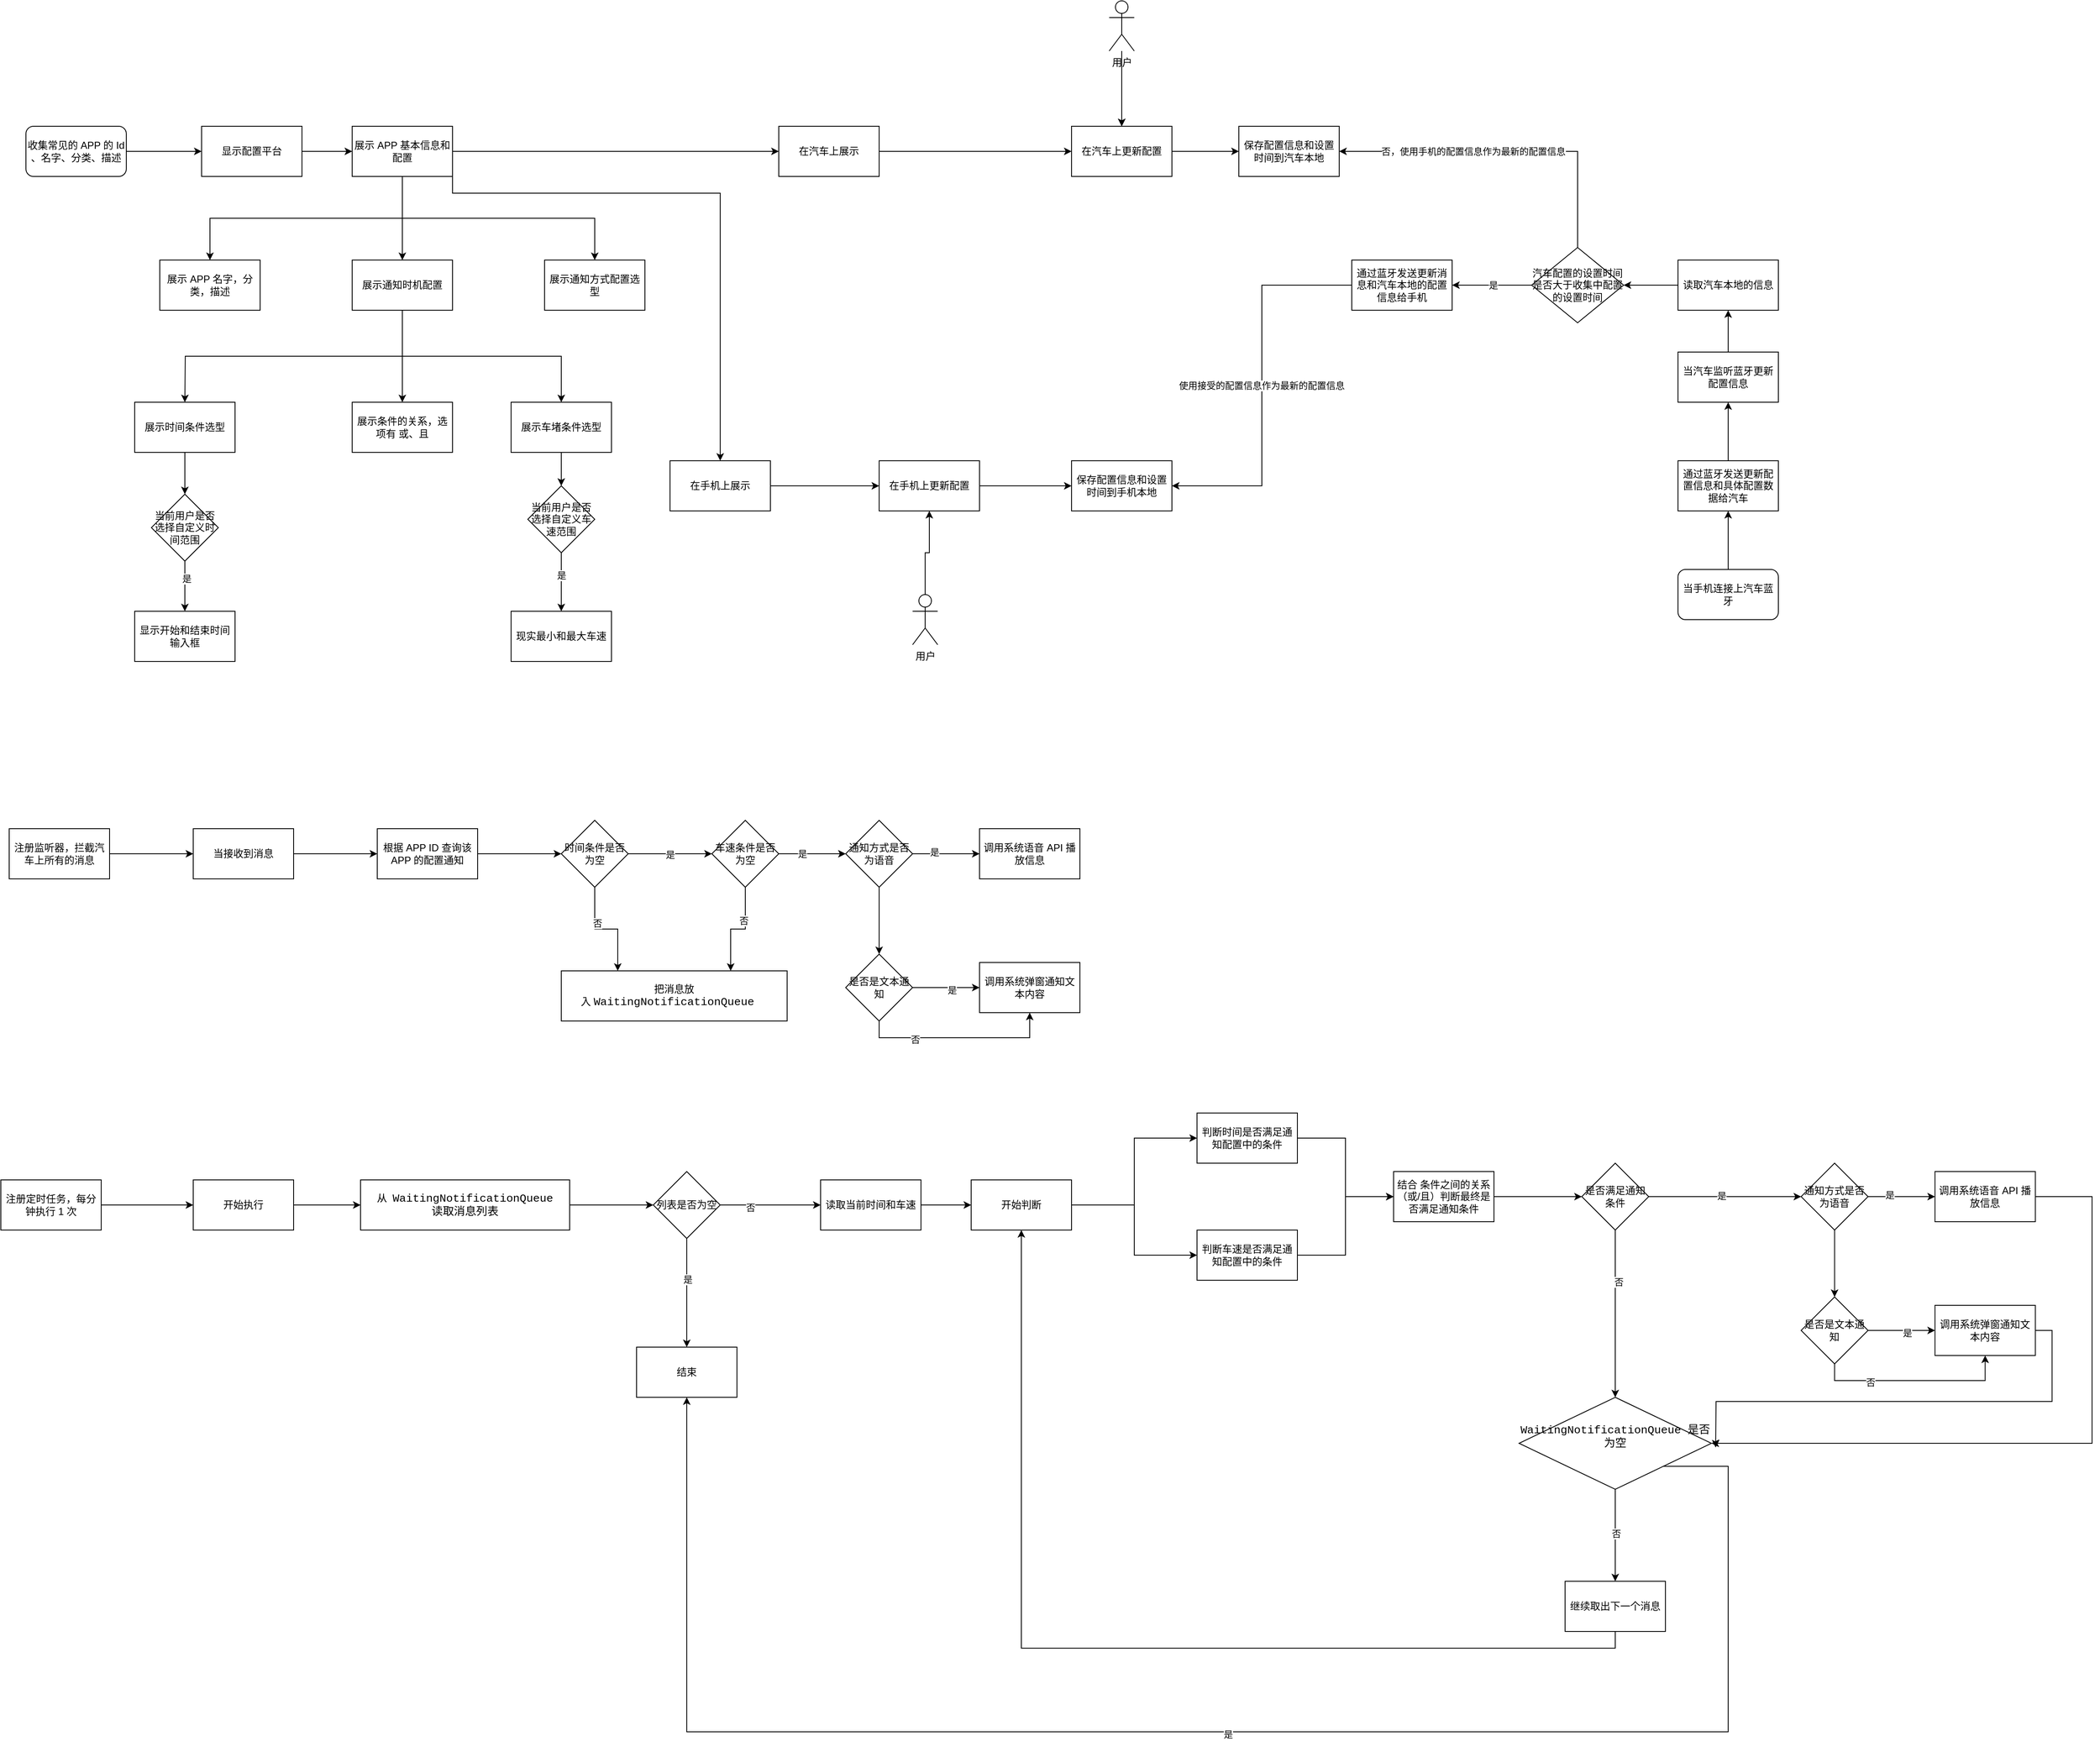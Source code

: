 <mxfile version="24.0.7" type="github">
  <diagram name="Page-1" id="bOsmZGIZ2F0ZvkQC4Q-j">
    <mxGraphModel dx="5926" dy="3274" grid="1" gridSize="10" guides="1" tooltips="1" connect="1" arrows="1" fold="1" page="1" pageScale="1" pageWidth="850" pageHeight="1100" math="0" shadow="0">
      <root>
        <mxCell id="0" />
        <mxCell id="1" parent="0" />
        <mxCell id="CkKx6n_KmR-Mo337-e2X-4" style="edgeStyle=orthogonalEdgeStyle;rounded=0;orthogonalLoop=1;jettySize=auto;html=1;exitX=1;exitY=0.5;exitDx=0;exitDy=0;" parent="1" source="CkKx6n_KmR-Mo337-e2X-3" target="CkKx6n_KmR-Mo337-e2X-5" edge="1">
          <mxGeometry relative="1" as="geometry">
            <mxPoint x="340" y="230" as="targetPoint" />
          </mxGeometry>
        </mxCell>
        <mxCell id="CkKx6n_KmR-Mo337-e2X-3" value="收集常见的 APP 的 Id 、名字、分类、描述" style="rounded=1;whiteSpace=wrap;html=1;" parent="1" vertex="1">
          <mxGeometry x="120" y="200" width="120" height="60" as="geometry" />
        </mxCell>
        <mxCell id="CkKx6n_KmR-Mo337-e2X-11" style="edgeStyle=orthogonalEdgeStyle;rounded=0;orthogonalLoop=1;jettySize=auto;html=1;exitX=1;exitY=0.5;exitDx=0;exitDy=0;" parent="1" source="CkKx6n_KmR-Mo337-e2X-5" target="CkKx6n_KmR-Mo337-e2X-10" edge="1">
          <mxGeometry relative="1" as="geometry" />
        </mxCell>
        <mxCell id="CkKx6n_KmR-Mo337-e2X-5" value="显示配置平台" style="rounded=0;whiteSpace=wrap;html=1;" parent="1" vertex="1">
          <mxGeometry x="330" y="200" width="120" height="60" as="geometry" />
        </mxCell>
        <mxCell id="CkKx6n_KmR-Mo337-e2X-6" value="展示 APP 名字，分类，描述" style="rounded=0;whiteSpace=wrap;html=1;" parent="1" vertex="1">
          <mxGeometry x="280" y="360" width="120" height="60" as="geometry" />
        </mxCell>
        <mxCell id="CkKx6n_KmR-Mo337-e2X-12" style="edgeStyle=orthogonalEdgeStyle;rounded=0;orthogonalLoop=1;jettySize=auto;html=1;exitX=0.5;exitY=1;exitDx=0;exitDy=0;entryX=0.5;entryY=0;entryDx=0;entryDy=0;" parent="1" source="CkKx6n_KmR-Mo337-e2X-10" target="CkKx6n_KmR-Mo337-e2X-6" edge="1">
          <mxGeometry relative="1" as="geometry" />
        </mxCell>
        <mxCell id="CkKx6n_KmR-Mo337-e2X-15" style="edgeStyle=orthogonalEdgeStyle;rounded=0;orthogonalLoop=1;jettySize=auto;html=1;exitX=0.5;exitY=1;exitDx=0;exitDy=0;entryX=0.5;entryY=0;entryDx=0;entryDy=0;" parent="1" source="CkKx6n_KmR-Mo337-e2X-10" target="CkKx6n_KmR-Mo337-e2X-13" edge="1">
          <mxGeometry relative="1" as="geometry" />
        </mxCell>
        <mxCell id="CkKx6n_KmR-Mo337-e2X-16" style="edgeStyle=orthogonalEdgeStyle;rounded=0;orthogonalLoop=1;jettySize=auto;html=1;exitX=0.5;exitY=1;exitDx=0;exitDy=0;entryX=0.5;entryY=0;entryDx=0;entryDy=0;" parent="1" source="CkKx6n_KmR-Mo337-e2X-10" target="CkKx6n_KmR-Mo337-e2X-14" edge="1">
          <mxGeometry relative="1" as="geometry" />
        </mxCell>
        <mxCell id="CkKx6n_KmR-Mo337-e2X-34" style="edgeStyle=orthogonalEdgeStyle;rounded=0;orthogonalLoop=1;jettySize=auto;html=1;exitX=1;exitY=0.5;exitDx=0;exitDy=0;entryX=0;entryY=0.5;entryDx=0;entryDy=0;" parent="1" source="CkKx6n_KmR-Mo337-e2X-10" target="CkKx6n_KmR-Mo337-e2X-44" edge="1">
          <mxGeometry relative="1" as="geometry">
            <mxPoint x="860" y="230" as="targetPoint" />
          </mxGeometry>
        </mxCell>
        <mxCell id="CkKx6n_KmR-Mo337-e2X-49" style="edgeStyle=orthogonalEdgeStyle;rounded=0;orthogonalLoop=1;jettySize=auto;html=1;exitX=1;exitY=0.5;exitDx=0;exitDy=0;entryX=0.5;entryY=0;entryDx=0;entryDy=0;" parent="1" source="CkKx6n_KmR-Mo337-e2X-10" target="CkKx6n_KmR-Mo337-e2X-50" edge="1">
          <mxGeometry relative="1" as="geometry">
            <mxPoint x="950" y="420.0" as="targetPoint" />
            <Array as="points">
              <mxPoint x="630" y="280" />
              <mxPoint x="950" y="280" />
            </Array>
          </mxGeometry>
        </mxCell>
        <mxCell id="CkKx6n_KmR-Mo337-e2X-10" value="展示 APP 基本信息和配置" style="rounded=0;whiteSpace=wrap;html=1;" parent="1" vertex="1">
          <mxGeometry x="510" y="200" width="120" height="60" as="geometry" />
        </mxCell>
        <mxCell id="CkKx6n_KmR-Mo337-e2X-17" style="edgeStyle=orthogonalEdgeStyle;rounded=0;orthogonalLoop=1;jettySize=auto;html=1;exitX=0.5;exitY=1;exitDx=0;exitDy=0;" parent="1" source="CkKx6n_KmR-Mo337-e2X-13" edge="1">
          <mxGeometry relative="1" as="geometry">
            <mxPoint x="310" y="530" as="targetPoint" />
          </mxGeometry>
        </mxCell>
        <mxCell id="CkKx6n_KmR-Mo337-e2X-21" style="edgeStyle=orthogonalEdgeStyle;rounded=0;orthogonalLoop=1;jettySize=auto;html=1;exitX=0.5;exitY=1;exitDx=0;exitDy=0;" parent="1" source="CkKx6n_KmR-Mo337-e2X-13" target="CkKx6n_KmR-Mo337-e2X-20" edge="1">
          <mxGeometry relative="1" as="geometry" />
        </mxCell>
        <mxCell id="CkKx6n_KmR-Mo337-e2X-23" style="edgeStyle=orthogonalEdgeStyle;rounded=0;orthogonalLoop=1;jettySize=auto;html=1;exitX=0.5;exitY=1;exitDx=0;exitDy=0;entryX=0.5;entryY=0;entryDx=0;entryDy=0;" parent="1" source="CkKx6n_KmR-Mo337-e2X-13" target="CkKx6n_KmR-Mo337-e2X-22" edge="1">
          <mxGeometry relative="1" as="geometry" />
        </mxCell>
        <mxCell id="CkKx6n_KmR-Mo337-e2X-13" value="展示通知时机配置" style="rounded=0;whiteSpace=wrap;html=1;" parent="1" vertex="1">
          <mxGeometry x="510" y="360" width="120" height="60" as="geometry" />
        </mxCell>
        <mxCell id="CkKx6n_KmR-Mo337-e2X-14" value="展示通知方式配置选型" style="rounded=0;whiteSpace=wrap;html=1;" parent="1" vertex="1">
          <mxGeometry x="740" y="360" width="120" height="60" as="geometry" />
        </mxCell>
        <mxCell id="CkKx6n_KmR-Mo337-e2X-25" style="edgeStyle=orthogonalEdgeStyle;rounded=0;orthogonalLoop=1;jettySize=auto;html=1;exitX=0.5;exitY=1;exitDx=0;exitDy=0;" parent="1" source="CkKx6n_KmR-Mo337-e2X-18" target="CkKx6n_KmR-Mo337-e2X-24" edge="1">
          <mxGeometry relative="1" as="geometry" />
        </mxCell>
        <mxCell id="CkKx6n_KmR-Mo337-e2X-18" value="展示时间条件选型" style="rounded=0;whiteSpace=wrap;html=1;" parent="1" vertex="1">
          <mxGeometry x="250" y="530" width="120" height="60" as="geometry" />
        </mxCell>
        <mxCell id="CkKx6n_KmR-Mo337-e2X-20" value="展示条件的关系，选项有 或、且" style="rounded=0;whiteSpace=wrap;html=1;" parent="1" vertex="1">
          <mxGeometry x="510" y="530" width="120" height="60" as="geometry" />
        </mxCell>
        <mxCell id="CkKx6n_KmR-Mo337-e2X-31" style="edgeStyle=orthogonalEdgeStyle;rounded=0;orthogonalLoop=1;jettySize=auto;html=1;exitX=0.5;exitY=1;exitDx=0;exitDy=0;" parent="1" source="CkKx6n_KmR-Mo337-e2X-22" target="CkKx6n_KmR-Mo337-e2X-29" edge="1">
          <mxGeometry relative="1" as="geometry" />
        </mxCell>
        <mxCell id="CkKx6n_KmR-Mo337-e2X-22" value="展示车堵条件选型" style="rounded=0;whiteSpace=wrap;html=1;" parent="1" vertex="1">
          <mxGeometry x="700" y="530" width="120" height="60" as="geometry" />
        </mxCell>
        <mxCell id="CkKx6n_KmR-Mo337-e2X-27" style="edgeStyle=orthogonalEdgeStyle;rounded=0;orthogonalLoop=1;jettySize=auto;html=1;exitX=0.5;exitY=1;exitDx=0;exitDy=0;entryX=0.5;entryY=0;entryDx=0;entryDy=0;" parent="1" source="CkKx6n_KmR-Mo337-e2X-24" target="CkKx6n_KmR-Mo337-e2X-26" edge="1">
          <mxGeometry relative="1" as="geometry" />
        </mxCell>
        <mxCell id="CkKx6n_KmR-Mo337-e2X-28" value="是" style="edgeLabel;html=1;align=center;verticalAlign=middle;resizable=0;points=[];" parent="CkKx6n_KmR-Mo337-e2X-27" vertex="1" connectable="0">
          <mxGeometry x="-0.3" y="2" relative="1" as="geometry">
            <mxPoint as="offset" />
          </mxGeometry>
        </mxCell>
        <mxCell id="CkKx6n_KmR-Mo337-e2X-24" value="当前用户是否选择自定义时间范围" style="rhombus;whiteSpace=wrap;html=1;" parent="1" vertex="1">
          <mxGeometry x="270" y="640" width="80" height="80" as="geometry" />
        </mxCell>
        <mxCell id="CkKx6n_KmR-Mo337-e2X-26" value="显示开始和结束时间输入框" style="rounded=0;whiteSpace=wrap;html=1;" parent="1" vertex="1">
          <mxGeometry x="250" y="780" width="120" height="60" as="geometry" />
        </mxCell>
        <mxCell id="CkKx6n_KmR-Mo337-e2X-32" style="edgeStyle=orthogonalEdgeStyle;rounded=0;orthogonalLoop=1;jettySize=auto;html=1;exitX=0.5;exitY=1;exitDx=0;exitDy=0;entryX=0.5;entryY=0;entryDx=0;entryDy=0;" parent="1" source="CkKx6n_KmR-Mo337-e2X-29" target="CkKx6n_KmR-Mo337-e2X-30" edge="1">
          <mxGeometry relative="1" as="geometry" />
        </mxCell>
        <mxCell id="CkKx6n_KmR-Mo337-e2X-33" value="是" style="edgeLabel;html=1;align=center;verticalAlign=middle;resizable=0;points=[];" parent="CkKx6n_KmR-Mo337-e2X-32" vertex="1" connectable="0">
          <mxGeometry x="-0.229" relative="1" as="geometry">
            <mxPoint as="offset" />
          </mxGeometry>
        </mxCell>
        <mxCell id="CkKx6n_KmR-Mo337-e2X-29" value="当前用户是否选择自定义车速范围" style="rhombus;whiteSpace=wrap;html=1;" parent="1" vertex="1">
          <mxGeometry x="720" y="630" width="80" height="80" as="geometry" />
        </mxCell>
        <mxCell id="CkKx6n_KmR-Mo337-e2X-30" value="现实最小和最大车速" style="rounded=0;whiteSpace=wrap;html=1;" parent="1" vertex="1">
          <mxGeometry x="700" y="780" width="120" height="60" as="geometry" />
        </mxCell>
        <mxCell id="CkKx6n_KmR-Mo337-e2X-51" value="" style="edgeStyle=orthogonalEdgeStyle;rounded=0;orthogonalLoop=1;jettySize=auto;html=1;" parent="1" source="CkKx6n_KmR-Mo337-e2X-42" target="CkKx6n_KmR-Mo337-e2X-46" edge="1">
          <mxGeometry relative="1" as="geometry" />
        </mxCell>
        <mxCell id="CkKx6n_KmR-Mo337-e2X-55" value="" style="edgeStyle=orthogonalEdgeStyle;rounded=0;orthogonalLoop=1;jettySize=auto;html=1;" parent="1" source="CkKx6n_KmR-Mo337-e2X-42" target="CkKx6n_KmR-Mo337-e2X-46" edge="1">
          <mxGeometry relative="1" as="geometry" />
        </mxCell>
        <mxCell id="CkKx6n_KmR-Mo337-e2X-42" value="用户" style="shape=umlActor;verticalLabelPosition=bottom;verticalAlign=top;html=1;outlineConnect=0;" parent="1" vertex="1">
          <mxGeometry x="1415" y="50" width="30" height="60" as="geometry" />
        </mxCell>
        <mxCell id="CkKx6n_KmR-Mo337-e2X-47" style="edgeStyle=orthogonalEdgeStyle;rounded=0;orthogonalLoop=1;jettySize=auto;html=1;exitX=1;exitY=0.5;exitDx=0;exitDy=0;entryX=0;entryY=0.5;entryDx=0;entryDy=0;" parent="1" source="CkKx6n_KmR-Mo337-e2X-44" target="CkKx6n_KmR-Mo337-e2X-46" edge="1">
          <mxGeometry relative="1" as="geometry" />
        </mxCell>
        <mxCell id="CkKx6n_KmR-Mo337-e2X-44" value="在汽车上展示" style="rounded=0;whiteSpace=wrap;html=1;" parent="1" vertex="1">
          <mxGeometry x="1020" y="200" width="120" height="60" as="geometry" />
        </mxCell>
        <mxCell id="CkKx6n_KmR-Mo337-e2X-46" value="在汽车上更新配置" style="rounded=0;whiteSpace=wrap;html=1;" parent="1" vertex="1">
          <mxGeometry x="1370" y="200" width="120" height="60" as="geometry" />
        </mxCell>
        <mxCell id="CkKx6n_KmR-Mo337-e2X-48" style="edgeStyle=orthogonalEdgeStyle;rounded=0;orthogonalLoop=1;jettySize=auto;html=1;exitX=1;exitY=0.5;exitDx=0;exitDy=0;entryX=0;entryY=0.5;entryDx=0;entryDy=0;" parent="1" source="CkKx6n_KmR-Mo337-e2X-46" target="CkKx6n_KmR-Mo337-e2X-97" edge="1">
          <mxGeometry relative="1" as="geometry">
            <mxPoint x="1640" y="230" as="targetPoint" />
          </mxGeometry>
        </mxCell>
        <mxCell id="CkKx6n_KmR-Mo337-e2X-57" style="edgeStyle=orthogonalEdgeStyle;rounded=0;orthogonalLoop=1;jettySize=auto;html=1;exitX=1;exitY=0.5;exitDx=0;exitDy=0;entryX=0;entryY=0.5;entryDx=0;entryDy=0;" parent="1" source="CkKx6n_KmR-Mo337-e2X-50" target="CkKx6n_KmR-Mo337-e2X-59" edge="1">
          <mxGeometry relative="1" as="geometry">
            <mxPoint x="1140" y="630" as="targetPoint" />
          </mxGeometry>
        </mxCell>
        <mxCell id="CkKx6n_KmR-Mo337-e2X-50" value="在手机上展示" style="rounded=0;whiteSpace=wrap;html=1;" parent="1" vertex="1">
          <mxGeometry x="890" y="600" width="120" height="60" as="geometry" />
        </mxCell>
        <mxCell id="CkKx6n_KmR-Mo337-e2X-64" style="edgeStyle=orthogonalEdgeStyle;rounded=0;orthogonalLoop=1;jettySize=auto;html=1;exitX=1;exitY=0.5;exitDx=0;exitDy=0;entryX=0;entryY=0.5;entryDx=0;entryDy=0;" parent="1" source="CkKx6n_KmR-Mo337-e2X-59" target="CkKx6n_KmR-Mo337-e2X-99" edge="1">
          <mxGeometry relative="1" as="geometry">
            <mxPoint x="1370" y="630" as="targetPoint" />
          </mxGeometry>
        </mxCell>
        <mxCell id="CkKx6n_KmR-Mo337-e2X-59" value="在手机上更新配置" style="rounded=0;whiteSpace=wrap;html=1;" parent="1" vertex="1">
          <mxGeometry x="1140" y="600" width="120" height="60" as="geometry" />
        </mxCell>
        <mxCell id="CkKx6n_KmR-Mo337-e2X-62" style="edgeStyle=orthogonalEdgeStyle;rounded=0;orthogonalLoop=1;jettySize=auto;html=1;exitX=0.5;exitY=0;exitDx=0;exitDy=0;exitPerimeter=0;entryX=0.5;entryY=1;entryDx=0;entryDy=0;" parent="1" source="CkKx6n_KmR-Mo337-e2X-60" target="CkKx6n_KmR-Mo337-e2X-59" edge="1">
          <mxGeometry relative="1" as="geometry" />
        </mxCell>
        <mxCell id="CkKx6n_KmR-Mo337-e2X-60" value="用户" style="shape=umlActor;verticalLabelPosition=bottom;verticalAlign=top;html=1;outlineConnect=0;" parent="1" vertex="1">
          <mxGeometry x="1180" y="760" width="30" height="60" as="geometry" />
        </mxCell>
        <mxCell id="CkKx6n_KmR-Mo337-e2X-69" style="edgeStyle=orthogonalEdgeStyle;rounded=0;orthogonalLoop=1;jettySize=auto;html=1;exitX=0.5;exitY=0;exitDx=0;exitDy=0;entryX=0.5;entryY=1;entryDx=0;entryDy=0;" parent="1" source="CkKx6n_KmR-Mo337-e2X-66" target="CkKx6n_KmR-Mo337-e2X-71" edge="1">
          <mxGeometry relative="1" as="geometry">
            <mxPoint x="1925" y="660" as="targetPoint" />
          </mxGeometry>
        </mxCell>
        <mxCell id="CkKx6n_KmR-Mo337-e2X-66" value="当手机连接上汽车蓝牙" style="rounded=1;whiteSpace=wrap;html=1;" parent="1" vertex="1">
          <mxGeometry x="2095" y="730" width="120" height="60" as="geometry" />
        </mxCell>
        <mxCell id="CkKx6n_KmR-Mo337-e2X-75" style="edgeStyle=orthogonalEdgeStyle;rounded=0;orthogonalLoop=1;jettySize=auto;html=1;exitX=0.5;exitY=0;exitDx=0;exitDy=0;entryX=0.5;entryY=1;entryDx=0;entryDy=0;" parent="1" source="CkKx6n_KmR-Mo337-e2X-71" target="CkKx6n_KmR-Mo337-e2X-74" edge="1">
          <mxGeometry relative="1" as="geometry" />
        </mxCell>
        <mxCell id="CkKx6n_KmR-Mo337-e2X-71" value="通过蓝牙发送更新配置信息和具体配置数据给汽车" style="rounded=0;whiteSpace=wrap;html=1;" parent="1" vertex="1">
          <mxGeometry x="2095" y="600" width="120" height="60" as="geometry" />
        </mxCell>
        <mxCell id="CkKx6n_KmR-Mo337-e2X-100" style="edgeStyle=orthogonalEdgeStyle;rounded=0;orthogonalLoop=1;jettySize=auto;html=1;exitX=0.5;exitY=0;exitDx=0;exitDy=0;" parent="1" source="CkKx6n_KmR-Mo337-e2X-74" target="CkKx6n_KmR-Mo337-e2X-78" edge="1">
          <mxGeometry relative="1" as="geometry" />
        </mxCell>
        <mxCell id="CkKx6n_KmR-Mo337-e2X-74" value="当汽车监听蓝牙更新配置信息" style="rounded=0;whiteSpace=wrap;html=1;" parent="1" vertex="1">
          <mxGeometry x="2095" y="470" width="120" height="60" as="geometry" />
        </mxCell>
        <mxCell id="CkKx6n_KmR-Mo337-e2X-84" style="edgeStyle=orthogonalEdgeStyle;rounded=0;orthogonalLoop=1;jettySize=auto;html=1;exitX=0;exitY=0.5;exitDx=0;exitDy=0;entryX=1;entryY=0.5;entryDx=0;entryDy=0;" parent="1" source="CkKx6n_KmR-Mo337-e2X-78" target="CkKx6n_KmR-Mo337-e2X-81" edge="1">
          <mxGeometry relative="1" as="geometry" />
        </mxCell>
        <mxCell id="CkKx6n_KmR-Mo337-e2X-78" value="读取汽车本地的信息" style="rounded=0;whiteSpace=wrap;html=1;" parent="1" vertex="1">
          <mxGeometry x="2095" y="360" width="120" height="60" as="geometry" />
        </mxCell>
        <mxCell id="CkKx6n_KmR-Mo337-e2X-101" style="edgeStyle=orthogonalEdgeStyle;rounded=0;orthogonalLoop=1;jettySize=auto;html=1;exitX=0.5;exitY=0;exitDx=0;exitDy=0;entryX=1;entryY=0.5;entryDx=0;entryDy=0;" parent="1" source="CkKx6n_KmR-Mo337-e2X-81" target="CkKx6n_KmR-Mo337-e2X-97" edge="1">
          <mxGeometry relative="1" as="geometry" />
        </mxCell>
        <mxCell id="CkKx6n_KmR-Mo337-e2X-102" value="否，使用手机的配置信息作为最新的配置信息" style="edgeLabel;html=1;align=center;verticalAlign=middle;resizable=0;points=[];" parent="CkKx6n_KmR-Mo337-e2X-101" vertex="1" connectable="0">
          <mxGeometry x="0.539" y="1" relative="1" as="geometry">
            <mxPoint x="68" y="-1" as="offset" />
          </mxGeometry>
        </mxCell>
        <mxCell id="CkKx6n_KmR-Mo337-e2X-81" value="汽车配置的设置时间是否大于收集中配置的设置时间" style="rhombus;whiteSpace=wrap;html=1;" parent="1" vertex="1">
          <mxGeometry x="1920" y="345" width="110" height="90" as="geometry" />
        </mxCell>
        <mxCell id="CkKx6n_KmR-Mo337-e2X-92" style="edgeStyle=orthogonalEdgeStyle;rounded=0;orthogonalLoop=1;jettySize=auto;html=1;exitX=0;exitY=0.5;exitDx=0;exitDy=0;entryX=1;entryY=0.5;entryDx=0;entryDy=0;" parent="1" source="CkKx6n_KmR-Mo337-e2X-81" target="CkKx6n_KmR-Mo337-e2X-90" edge="1">
          <mxGeometry relative="1" as="geometry">
            <mxPoint x="1875" y="460" as="sourcePoint" />
          </mxGeometry>
        </mxCell>
        <mxCell id="CkKx6n_KmR-Mo337-e2X-93" value="是" style="edgeLabel;html=1;align=center;verticalAlign=middle;resizable=0;points=[];" parent="CkKx6n_KmR-Mo337-e2X-92" vertex="1" connectable="0">
          <mxGeometry x="-0.022" relative="1" as="geometry">
            <mxPoint as="offset" />
          </mxGeometry>
        </mxCell>
        <mxCell id="CkKx6n_KmR-Mo337-e2X-103" style="edgeStyle=orthogonalEdgeStyle;rounded=0;orthogonalLoop=1;jettySize=auto;html=1;exitX=0;exitY=0.5;exitDx=0;exitDy=0;entryX=1;entryY=0.5;entryDx=0;entryDy=0;" parent="1" source="CkKx6n_KmR-Mo337-e2X-90" target="CkKx6n_KmR-Mo337-e2X-99" edge="1">
          <mxGeometry relative="1" as="geometry" />
        </mxCell>
        <mxCell id="CkKx6n_KmR-Mo337-e2X-104" value="使用接受的配置信息作为最新的配置信息" style="edgeLabel;html=1;align=center;verticalAlign=middle;resizable=0;points=[];" parent="CkKx6n_KmR-Mo337-e2X-103" vertex="1" connectable="0">
          <mxGeometry x="-0.002" y="-1" relative="1" as="geometry">
            <mxPoint as="offset" />
          </mxGeometry>
        </mxCell>
        <mxCell id="CkKx6n_KmR-Mo337-e2X-90" value="通过蓝牙发送更新消息和汽车本地的配置信息给手机" style="rounded=0;whiteSpace=wrap;html=1;" parent="1" vertex="1">
          <mxGeometry x="1705" y="360" width="120" height="60" as="geometry" />
        </mxCell>
        <mxCell id="CkKx6n_KmR-Mo337-e2X-97" value="保存配置信息和设置时间到汽车本地" style="rounded=0;whiteSpace=wrap;html=1;" parent="1" vertex="1">
          <mxGeometry x="1570" y="200" width="120" height="60" as="geometry" />
        </mxCell>
        <mxCell id="CkKx6n_KmR-Mo337-e2X-99" value="保存配置信息和设置时间到手机本地" style="rounded=0;whiteSpace=wrap;html=1;" parent="1" vertex="1">
          <mxGeometry x="1370" y="600" width="120" height="60" as="geometry" />
        </mxCell>
        <mxCell id="CkKx6n_KmR-Mo337-e2X-108" style="edgeStyle=orthogonalEdgeStyle;rounded=0;orthogonalLoop=1;jettySize=auto;html=1;exitX=1;exitY=0.5;exitDx=0;exitDy=0;" parent="1" source="CkKx6n_KmR-Mo337-e2X-106" target="CkKx6n_KmR-Mo337-e2X-107" edge="1">
          <mxGeometry relative="1" as="geometry" />
        </mxCell>
        <mxCell id="CkKx6n_KmR-Mo337-e2X-106" value="注册监听器，拦截汽车上所有的消息" style="rounded=0;whiteSpace=wrap;html=1;" parent="1" vertex="1">
          <mxGeometry x="100" y="1040" width="120" height="60" as="geometry" />
        </mxCell>
        <mxCell id="C39ufNTQX0-c0xRN26gw-2" style="edgeStyle=orthogonalEdgeStyle;rounded=0;orthogonalLoop=1;jettySize=auto;html=1;exitX=1;exitY=0.5;exitDx=0;exitDy=0;entryX=0;entryY=0.5;entryDx=0;entryDy=0;" edge="1" parent="1" source="CkKx6n_KmR-Mo337-e2X-107" target="C39ufNTQX0-c0xRN26gw-1">
          <mxGeometry relative="1" as="geometry" />
        </mxCell>
        <mxCell id="CkKx6n_KmR-Mo337-e2X-107" value="当接收到消息" style="rounded=0;whiteSpace=wrap;html=1;" parent="1" vertex="1">
          <mxGeometry x="320" y="1040" width="120" height="60" as="geometry" />
        </mxCell>
        <mxCell id="C39ufNTQX0-c0xRN26gw-5" style="edgeStyle=orthogonalEdgeStyle;rounded=0;orthogonalLoop=1;jettySize=auto;html=1;exitX=1;exitY=0.5;exitDx=0;exitDy=0;" edge="1" parent="1" source="C39ufNTQX0-c0xRN26gw-1" target="C39ufNTQX0-c0xRN26gw-6">
          <mxGeometry relative="1" as="geometry">
            <mxPoint x="770" y="1069.818" as="targetPoint" />
          </mxGeometry>
        </mxCell>
        <mxCell id="C39ufNTQX0-c0xRN26gw-1" value="根据 APP ID 查询该 APP 的配置通知" style="rounded=0;whiteSpace=wrap;html=1;" vertex="1" parent="1">
          <mxGeometry x="540" y="1040" width="120" height="60" as="geometry" />
        </mxCell>
        <mxCell id="C39ufNTQX0-c0xRN26gw-8" value="" style="edgeStyle=orthogonalEdgeStyle;rounded=0;orthogonalLoop=1;jettySize=auto;html=1;" edge="1" parent="1" source="C39ufNTQX0-c0xRN26gw-6" target="C39ufNTQX0-c0xRN26gw-7">
          <mxGeometry relative="1" as="geometry" />
        </mxCell>
        <mxCell id="C39ufNTQX0-c0xRN26gw-9" value="是" style="edgeLabel;html=1;align=center;verticalAlign=middle;resizable=0;points=[];" vertex="1" connectable="0" parent="C39ufNTQX0-c0xRN26gw-8">
          <mxGeometry x="-0.009" y="-1" relative="1" as="geometry">
            <mxPoint as="offset" />
          </mxGeometry>
        </mxCell>
        <mxCell id="C39ufNTQX0-c0xRN26gw-32" style="edgeStyle=orthogonalEdgeStyle;rounded=0;orthogonalLoop=1;jettySize=auto;html=1;exitX=0.5;exitY=1;exitDx=0;exitDy=0;entryX=0.25;entryY=0;entryDx=0;entryDy=0;" edge="1" parent="1" source="C39ufNTQX0-c0xRN26gw-6" target="C39ufNTQX0-c0xRN26gw-29">
          <mxGeometry relative="1" as="geometry" />
        </mxCell>
        <mxCell id="C39ufNTQX0-c0xRN26gw-34" value="否" style="edgeLabel;html=1;align=center;verticalAlign=middle;resizable=0;points=[];" vertex="1" connectable="0" parent="C39ufNTQX0-c0xRN26gw-32">
          <mxGeometry x="-0.333" y="3" relative="1" as="geometry">
            <mxPoint as="offset" />
          </mxGeometry>
        </mxCell>
        <mxCell id="C39ufNTQX0-c0xRN26gw-6" value="时间条件是否为空" style="rhombus;whiteSpace=wrap;html=1;" vertex="1" parent="1">
          <mxGeometry x="760" y="1030" width="80" height="80" as="geometry" />
        </mxCell>
        <mxCell id="C39ufNTQX0-c0xRN26gw-13" value="" style="edgeStyle=orthogonalEdgeStyle;rounded=0;orthogonalLoop=1;jettySize=auto;html=1;" edge="1" parent="1" source="C39ufNTQX0-c0xRN26gw-7" target="C39ufNTQX0-c0xRN26gw-12">
          <mxGeometry relative="1" as="geometry" />
        </mxCell>
        <mxCell id="C39ufNTQX0-c0xRN26gw-28" value="是" style="edgeLabel;html=1;align=center;verticalAlign=middle;resizable=0;points=[];" vertex="1" connectable="0" parent="C39ufNTQX0-c0xRN26gw-13">
          <mxGeometry x="-0.307" relative="1" as="geometry">
            <mxPoint as="offset" />
          </mxGeometry>
        </mxCell>
        <mxCell id="C39ufNTQX0-c0xRN26gw-33" style="edgeStyle=orthogonalEdgeStyle;rounded=0;orthogonalLoop=1;jettySize=auto;html=1;exitX=0.5;exitY=1;exitDx=0;exitDy=0;entryX=0.75;entryY=0;entryDx=0;entryDy=0;" edge="1" parent="1" source="C39ufNTQX0-c0xRN26gw-7" target="C39ufNTQX0-c0xRN26gw-29">
          <mxGeometry relative="1" as="geometry" />
        </mxCell>
        <mxCell id="C39ufNTQX0-c0xRN26gw-35" value="否" style="edgeLabel;html=1;align=center;verticalAlign=middle;resizable=0;points=[];" vertex="1" connectable="0" parent="C39ufNTQX0-c0xRN26gw-33">
          <mxGeometry x="-0.322" y="-2" relative="1" as="geometry">
            <mxPoint as="offset" />
          </mxGeometry>
        </mxCell>
        <mxCell id="C39ufNTQX0-c0xRN26gw-7" value="车速条件是否为空" style="rhombus;whiteSpace=wrap;html=1;" vertex="1" parent="1">
          <mxGeometry x="940" y="1030" width="80" height="80" as="geometry" />
        </mxCell>
        <mxCell id="C39ufNTQX0-c0xRN26gw-15" value="" style="edgeStyle=orthogonalEdgeStyle;rounded=0;orthogonalLoop=1;jettySize=auto;html=1;" edge="1" parent="1" source="C39ufNTQX0-c0xRN26gw-12" target="C39ufNTQX0-c0xRN26gw-14">
          <mxGeometry relative="1" as="geometry" />
        </mxCell>
        <mxCell id="C39ufNTQX0-c0xRN26gw-17" value="是" style="edgeLabel;html=1;align=center;verticalAlign=middle;resizable=0;points=[];" vertex="1" connectable="0" parent="C39ufNTQX0-c0xRN26gw-15">
          <mxGeometry x="-0.348" y="2" relative="1" as="geometry">
            <mxPoint as="offset" />
          </mxGeometry>
        </mxCell>
        <mxCell id="C39ufNTQX0-c0xRN26gw-19" value="" style="edgeStyle=orthogonalEdgeStyle;rounded=0;orthogonalLoop=1;jettySize=auto;html=1;" edge="1" parent="1" source="C39ufNTQX0-c0xRN26gw-12" target="C39ufNTQX0-c0xRN26gw-18">
          <mxGeometry relative="1" as="geometry" />
        </mxCell>
        <mxCell id="C39ufNTQX0-c0xRN26gw-12" value="通知方式是否为语音" style="rhombus;whiteSpace=wrap;html=1;" vertex="1" parent="1">
          <mxGeometry x="1100" y="1030" width="80" height="80" as="geometry" />
        </mxCell>
        <mxCell id="C39ufNTQX0-c0xRN26gw-14" value="调用系统语音 API 播放信息" style="whiteSpace=wrap;html=1;" vertex="1" parent="1">
          <mxGeometry x="1260" y="1040" width="120" height="60" as="geometry" />
        </mxCell>
        <mxCell id="C39ufNTQX0-c0xRN26gw-24" value="" style="edgeStyle=orthogonalEdgeStyle;rounded=0;orthogonalLoop=1;jettySize=auto;html=1;" edge="1" parent="1" source="C39ufNTQX0-c0xRN26gw-18" target="C39ufNTQX0-c0xRN26gw-23">
          <mxGeometry relative="1" as="geometry" />
        </mxCell>
        <mxCell id="C39ufNTQX0-c0xRN26gw-25" value="是" style="edgeLabel;html=1;align=center;verticalAlign=middle;resizable=0;points=[];" vertex="1" connectable="0" parent="C39ufNTQX0-c0xRN26gw-24">
          <mxGeometry x="0.167" y="-3" relative="1" as="geometry">
            <mxPoint as="offset" />
          </mxGeometry>
        </mxCell>
        <mxCell id="C39ufNTQX0-c0xRN26gw-26" style="edgeStyle=orthogonalEdgeStyle;rounded=0;orthogonalLoop=1;jettySize=auto;html=1;exitX=0.5;exitY=1;exitDx=0;exitDy=0;entryX=0.5;entryY=1;entryDx=0;entryDy=0;" edge="1" parent="1" source="C39ufNTQX0-c0xRN26gw-18" target="C39ufNTQX0-c0xRN26gw-23">
          <mxGeometry relative="1" as="geometry" />
        </mxCell>
        <mxCell id="C39ufNTQX0-c0xRN26gw-27" value="否" style="edgeLabel;html=1;align=center;verticalAlign=middle;resizable=0;points=[];" vertex="1" connectable="0" parent="C39ufNTQX0-c0xRN26gw-26">
          <mxGeometry x="-0.451" y="-2" relative="1" as="geometry">
            <mxPoint as="offset" />
          </mxGeometry>
        </mxCell>
        <mxCell id="C39ufNTQX0-c0xRN26gw-18" value="是否是文本通知" style="rhombus;whiteSpace=wrap;html=1;" vertex="1" parent="1">
          <mxGeometry x="1100" y="1190" width="80" height="80" as="geometry" />
        </mxCell>
        <mxCell id="C39ufNTQX0-c0xRN26gw-23" value="调用系统弹窗通知文本内容" style="whiteSpace=wrap;html=1;" vertex="1" parent="1">
          <mxGeometry x="1260" y="1200" width="120" height="60" as="geometry" />
        </mxCell>
        <mxCell id="C39ufNTQX0-c0xRN26gw-29" value="把消息放入&amp;nbsp;&lt;span style=&quot;font-family: &amp;quot;Courier New&amp;quot;; font-size: 10pt; text-align: justify; background-color: initial;&quot;&gt;WaitingNotificationQueue&amp;nbsp;&amp;nbsp;&lt;/span&gt;" style="rounded=0;whiteSpace=wrap;html=1;" vertex="1" parent="1">
          <mxGeometry x="760" y="1210" width="270" height="60" as="geometry" />
        </mxCell>
        <mxCell id="C39ufNTQX0-c0xRN26gw-39" value="" style="edgeStyle=orthogonalEdgeStyle;rounded=0;orthogonalLoop=1;jettySize=auto;html=1;" edge="1" parent="1" source="C39ufNTQX0-c0xRN26gw-36" target="C39ufNTQX0-c0xRN26gw-38">
          <mxGeometry relative="1" as="geometry" />
        </mxCell>
        <mxCell id="C39ufNTQX0-c0xRN26gw-36" value="注册定时任务，每分钟执行 1 次" style="rounded=0;whiteSpace=wrap;html=1;" vertex="1" parent="1">
          <mxGeometry x="90" y="1460" width="120" height="60" as="geometry" />
        </mxCell>
        <mxCell id="C39ufNTQX0-c0xRN26gw-41" value="" style="edgeStyle=orthogonalEdgeStyle;rounded=0;orthogonalLoop=1;jettySize=auto;html=1;" edge="1" parent="1" source="C39ufNTQX0-c0xRN26gw-38" target="C39ufNTQX0-c0xRN26gw-40">
          <mxGeometry relative="1" as="geometry" />
        </mxCell>
        <mxCell id="C39ufNTQX0-c0xRN26gw-38" value="开始执行" style="whiteSpace=wrap;html=1;rounded=0;" vertex="1" parent="1">
          <mxGeometry x="320" y="1460" width="120" height="60" as="geometry" />
        </mxCell>
        <mxCell id="C39ufNTQX0-c0xRN26gw-43" value="" style="edgeStyle=orthogonalEdgeStyle;rounded=0;orthogonalLoop=1;jettySize=auto;html=1;" edge="1" parent="1" source="C39ufNTQX0-c0xRN26gw-40" target="C39ufNTQX0-c0xRN26gw-42">
          <mxGeometry relative="1" as="geometry" />
        </mxCell>
        <mxCell id="C39ufNTQX0-c0xRN26gw-40" value="从&amp;nbsp;&amp;nbsp;&lt;span style=&quot;background-color: initial; font-family: &amp;quot;Courier New&amp;quot;; font-size: 10pt; text-align: justify;&quot;&gt;WaitingNotificationQueue&lt;br&gt;读取消息列表&lt;/span&gt;" style="whiteSpace=wrap;html=1;rounded=0;" vertex="1" parent="1">
          <mxGeometry x="520" y="1460" width="250" height="60" as="geometry" />
        </mxCell>
        <mxCell id="C39ufNTQX0-c0xRN26gw-45" value="" style="edgeStyle=orthogonalEdgeStyle;rounded=0;orthogonalLoop=1;jettySize=auto;html=1;" edge="1" parent="1" source="C39ufNTQX0-c0xRN26gw-42" target="C39ufNTQX0-c0xRN26gw-44">
          <mxGeometry relative="1" as="geometry" />
        </mxCell>
        <mxCell id="C39ufNTQX0-c0xRN26gw-46" value="是" style="edgeLabel;html=1;align=center;verticalAlign=middle;resizable=0;points=[];" vertex="1" connectable="0" parent="C39ufNTQX0-c0xRN26gw-45">
          <mxGeometry x="-0.257" y="1" relative="1" as="geometry">
            <mxPoint as="offset" />
          </mxGeometry>
        </mxCell>
        <mxCell id="C39ufNTQX0-c0xRN26gw-48" value="" style="edgeStyle=orthogonalEdgeStyle;rounded=0;orthogonalLoop=1;jettySize=auto;html=1;" edge="1" parent="1" source="C39ufNTQX0-c0xRN26gw-42" target="C39ufNTQX0-c0xRN26gw-68">
          <mxGeometry relative="1" as="geometry">
            <mxPoint x="1060" y="1490" as="targetPoint" />
          </mxGeometry>
        </mxCell>
        <mxCell id="C39ufNTQX0-c0xRN26gw-49" value="否" style="edgeLabel;html=1;align=center;verticalAlign=middle;resizable=0;points=[];" vertex="1" connectable="0" parent="C39ufNTQX0-c0xRN26gw-48">
          <mxGeometry x="-0.404" y="-3" relative="1" as="geometry">
            <mxPoint as="offset" />
          </mxGeometry>
        </mxCell>
        <mxCell id="C39ufNTQX0-c0xRN26gw-42" value="列表是否为空" style="rhombus;whiteSpace=wrap;html=1;rounded=0;" vertex="1" parent="1">
          <mxGeometry x="870" y="1450" width="80" height="80" as="geometry" />
        </mxCell>
        <mxCell id="C39ufNTQX0-c0xRN26gw-44" value="结束" style="whiteSpace=wrap;html=1;rounded=0;" vertex="1" parent="1">
          <mxGeometry x="850" y="1660" width="120" height="60" as="geometry" />
        </mxCell>
        <mxCell id="C39ufNTQX0-c0xRN26gw-52" style="edgeStyle=orthogonalEdgeStyle;rounded=0;orthogonalLoop=1;jettySize=auto;html=1;exitX=1;exitY=0.5;exitDx=0;exitDy=0;entryX=0;entryY=0.5;entryDx=0;entryDy=0;" edge="1" parent="1" source="C39ufNTQX0-c0xRN26gw-47" target="C39ufNTQX0-c0xRN26gw-56">
          <mxGeometry relative="1" as="geometry">
            <mxPoint x="1430" y="1380" as="targetPoint" />
          </mxGeometry>
        </mxCell>
        <mxCell id="C39ufNTQX0-c0xRN26gw-54" style="edgeStyle=orthogonalEdgeStyle;rounded=0;orthogonalLoop=1;jettySize=auto;html=1;exitX=1;exitY=0.5;exitDx=0;exitDy=0;entryX=0;entryY=0.5;entryDx=0;entryDy=0;" edge="1" parent="1" source="C39ufNTQX0-c0xRN26gw-47" target="C39ufNTQX0-c0xRN26gw-57">
          <mxGeometry relative="1" as="geometry">
            <mxPoint x="1430.043" y="1559.957" as="targetPoint" />
          </mxGeometry>
        </mxCell>
        <mxCell id="C39ufNTQX0-c0xRN26gw-47" value="开始判断" style="whiteSpace=wrap;html=1;rounded=0;" vertex="1" parent="1">
          <mxGeometry x="1250" y="1460" width="120" height="60" as="geometry" />
        </mxCell>
        <mxCell id="C39ufNTQX0-c0xRN26gw-59" style="edgeStyle=orthogonalEdgeStyle;rounded=0;orthogonalLoop=1;jettySize=auto;html=1;exitX=1;exitY=0.5;exitDx=0;exitDy=0;entryX=0;entryY=0.5;entryDx=0;entryDy=0;" edge="1" parent="1" source="C39ufNTQX0-c0xRN26gw-56" target="C39ufNTQX0-c0xRN26gw-58">
          <mxGeometry relative="1" as="geometry" />
        </mxCell>
        <mxCell id="C39ufNTQX0-c0xRN26gw-56" value="判断时间是否满足通知配置中的条件" style="rounded=0;whiteSpace=wrap;html=1;" vertex="1" parent="1">
          <mxGeometry x="1520" y="1380" width="120" height="60" as="geometry" />
        </mxCell>
        <mxCell id="C39ufNTQX0-c0xRN26gw-60" style="edgeStyle=orthogonalEdgeStyle;rounded=0;orthogonalLoop=1;jettySize=auto;html=1;exitX=1;exitY=0.5;exitDx=0;exitDy=0;entryX=0;entryY=0.5;entryDx=0;entryDy=0;" edge="1" parent="1" source="C39ufNTQX0-c0xRN26gw-57" target="C39ufNTQX0-c0xRN26gw-58">
          <mxGeometry relative="1" as="geometry" />
        </mxCell>
        <mxCell id="C39ufNTQX0-c0xRN26gw-57" value="判断车速是否满足通知配置中的条件" style="rounded=0;whiteSpace=wrap;html=1;" vertex="1" parent="1">
          <mxGeometry x="1520" y="1520" width="120" height="60" as="geometry" />
        </mxCell>
        <mxCell id="C39ufNTQX0-c0xRN26gw-62" value="" style="edgeStyle=orthogonalEdgeStyle;rounded=0;orthogonalLoop=1;jettySize=auto;html=1;" edge="1" parent="1" source="C39ufNTQX0-c0xRN26gw-58" target="C39ufNTQX0-c0xRN26gw-61">
          <mxGeometry relative="1" as="geometry" />
        </mxCell>
        <mxCell id="C39ufNTQX0-c0xRN26gw-58" value="结合 条件之间的关系（或/且）判断最终是否满足通知条件" style="rounded=0;whiteSpace=wrap;html=1;" vertex="1" parent="1">
          <mxGeometry x="1755" y="1450" width="120" height="60" as="geometry" />
        </mxCell>
        <mxCell id="C39ufNTQX0-c0xRN26gw-64" value="" style="edgeStyle=orthogonalEdgeStyle;rounded=0;orthogonalLoop=1;jettySize=auto;html=1;" edge="1" parent="1" source="C39ufNTQX0-c0xRN26gw-61" target="C39ufNTQX0-c0xRN26gw-63">
          <mxGeometry relative="1" as="geometry" />
        </mxCell>
        <mxCell id="C39ufNTQX0-c0xRN26gw-65" value="否" style="edgeLabel;html=1;align=center;verticalAlign=middle;resizable=0;points=[];" vertex="1" connectable="0" parent="C39ufNTQX0-c0xRN26gw-64">
          <mxGeometry x="-0.382" y="4" relative="1" as="geometry">
            <mxPoint as="offset" />
          </mxGeometry>
        </mxCell>
        <mxCell id="C39ufNTQX0-c0xRN26gw-102" style="edgeStyle=orthogonalEdgeStyle;rounded=0;orthogonalLoop=1;jettySize=auto;html=1;exitX=1;exitY=0.5;exitDx=0;exitDy=0;entryX=0;entryY=0.5;entryDx=0;entryDy=0;" edge="1" parent="1" source="C39ufNTQX0-c0xRN26gw-61" target="C39ufNTQX0-c0xRN26gw-94">
          <mxGeometry relative="1" as="geometry" />
        </mxCell>
        <mxCell id="C39ufNTQX0-c0xRN26gw-103" value="是" style="edgeLabel;html=1;align=center;verticalAlign=middle;resizable=0;points=[];" vertex="1" connectable="0" parent="C39ufNTQX0-c0xRN26gw-102">
          <mxGeometry x="-0.044" y="1" relative="1" as="geometry">
            <mxPoint as="offset" />
          </mxGeometry>
        </mxCell>
        <mxCell id="C39ufNTQX0-c0xRN26gw-61" value="是否满足通知条件" style="rhombus;whiteSpace=wrap;html=1;rounded=0;" vertex="1" parent="1">
          <mxGeometry x="1980" y="1440" width="80" height="80" as="geometry" />
        </mxCell>
        <mxCell id="C39ufNTQX0-c0xRN26gw-67" value="" style="edgeStyle=orthogonalEdgeStyle;rounded=0;orthogonalLoop=1;jettySize=auto;html=1;" edge="1" parent="1" source="C39ufNTQX0-c0xRN26gw-63" target="C39ufNTQX0-c0xRN26gw-66">
          <mxGeometry relative="1" as="geometry" />
        </mxCell>
        <mxCell id="C39ufNTQX0-c0xRN26gw-73" value="否" style="edgeLabel;html=1;align=center;verticalAlign=middle;resizable=0;points=[];" vertex="1" connectable="0" parent="C39ufNTQX0-c0xRN26gw-67">
          <mxGeometry x="-0.036" y="1" relative="1" as="geometry">
            <mxPoint as="offset" />
          </mxGeometry>
        </mxCell>
        <mxCell id="C39ufNTQX0-c0xRN26gw-76" style="edgeStyle=orthogonalEdgeStyle;rounded=0;orthogonalLoop=1;jettySize=auto;html=1;entryX=0.5;entryY=1;entryDx=0;entryDy=0;exitX=1;exitY=1;exitDx=0;exitDy=0;" edge="1" parent="1" source="C39ufNTQX0-c0xRN26gw-63" target="C39ufNTQX0-c0xRN26gw-44">
          <mxGeometry relative="1" as="geometry">
            <Array as="points">
              <mxPoint x="2155" y="1803" />
              <mxPoint x="2155" y="2120" />
              <mxPoint x="910" y="2120" />
            </Array>
          </mxGeometry>
        </mxCell>
        <mxCell id="C39ufNTQX0-c0xRN26gw-77" value="是" style="edgeLabel;html=1;align=center;verticalAlign=middle;resizable=0;points=[];" vertex="1" connectable="0" parent="C39ufNTQX0-c0xRN26gw-76">
          <mxGeometry x="-0.026" y="3" relative="1" as="geometry">
            <mxPoint as="offset" />
          </mxGeometry>
        </mxCell>
        <mxCell id="C39ufNTQX0-c0xRN26gw-63" value="&lt;span style=&quot;background-color: initial; font-family: &amp;quot;Courier New&amp;quot;; font-size: 10pt; text-align: justify;&quot;&gt;WaitingNotificationQueue 是否为空&lt;br&gt;&lt;br&gt;&lt;/span&gt;" style="rhombus;whiteSpace=wrap;html=1;rounded=0;" vertex="1" parent="1">
          <mxGeometry x="1905" y="1720" width="230" height="110" as="geometry" />
        </mxCell>
        <mxCell id="C39ufNTQX0-c0xRN26gw-72" style="edgeStyle=orthogonalEdgeStyle;rounded=0;orthogonalLoop=1;jettySize=auto;html=1;exitX=0.5;exitY=1;exitDx=0;exitDy=0;entryX=0.5;entryY=1;entryDx=0;entryDy=0;" edge="1" parent="1" source="C39ufNTQX0-c0xRN26gw-66" target="C39ufNTQX0-c0xRN26gw-47">
          <mxGeometry relative="1" as="geometry" />
        </mxCell>
        <mxCell id="C39ufNTQX0-c0xRN26gw-66" value="继续取出下一个消息" style="whiteSpace=wrap;html=1;rounded=0;" vertex="1" parent="1">
          <mxGeometry x="1960" y="1940" width="120" height="60" as="geometry" />
        </mxCell>
        <mxCell id="C39ufNTQX0-c0xRN26gw-71" style="edgeStyle=orthogonalEdgeStyle;rounded=0;orthogonalLoop=1;jettySize=auto;html=1;exitX=1;exitY=0.5;exitDx=0;exitDy=0;" edge="1" parent="1" source="C39ufNTQX0-c0xRN26gw-68" target="C39ufNTQX0-c0xRN26gw-47">
          <mxGeometry relative="1" as="geometry" />
        </mxCell>
        <mxCell id="C39ufNTQX0-c0xRN26gw-68" value="读取当前时间和车速" style="rounded=0;whiteSpace=wrap;html=1;" vertex="1" parent="1">
          <mxGeometry x="1070" y="1460" width="120" height="60" as="geometry" />
        </mxCell>
        <mxCell id="C39ufNTQX0-c0xRN26gw-91" value="" style="edgeStyle=orthogonalEdgeStyle;rounded=0;orthogonalLoop=1;jettySize=auto;html=1;" edge="1" parent="1" source="C39ufNTQX0-c0xRN26gw-94" target="C39ufNTQX0-c0xRN26gw-95">
          <mxGeometry relative="1" as="geometry" />
        </mxCell>
        <mxCell id="C39ufNTQX0-c0xRN26gw-92" value="是" style="edgeLabel;html=1;align=center;verticalAlign=middle;resizable=0;points=[];" vertex="1" connectable="0" parent="C39ufNTQX0-c0xRN26gw-91">
          <mxGeometry x="-0.348" y="2" relative="1" as="geometry">
            <mxPoint as="offset" />
          </mxGeometry>
        </mxCell>
        <mxCell id="C39ufNTQX0-c0xRN26gw-93" value="" style="edgeStyle=orthogonalEdgeStyle;rounded=0;orthogonalLoop=1;jettySize=auto;html=1;" edge="1" parent="1" source="C39ufNTQX0-c0xRN26gw-94" target="C39ufNTQX0-c0xRN26gw-100">
          <mxGeometry relative="1" as="geometry" />
        </mxCell>
        <mxCell id="C39ufNTQX0-c0xRN26gw-94" value="通知方式是否为语音" style="rhombus;whiteSpace=wrap;html=1;" vertex="1" parent="1">
          <mxGeometry x="2242.22" y="1440" width="80" height="80" as="geometry" />
        </mxCell>
        <mxCell id="C39ufNTQX0-c0xRN26gw-104" style="edgeStyle=orthogonalEdgeStyle;rounded=0;orthogonalLoop=1;jettySize=auto;html=1;exitX=1;exitY=0.5;exitDx=0;exitDy=0;entryX=1;entryY=0.5;entryDx=0;entryDy=0;" edge="1" parent="1" source="C39ufNTQX0-c0xRN26gw-95" target="C39ufNTQX0-c0xRN26gw-63">
          <mxGeometry relative="1" as="geometry">
            <Array as="points">
              <mxPoint x="2590" y="1480" />
              <mxPoint x="2590" y="1775" />
            </Array>
          </mxGeometry>
        </mxCell>
        <mxCell id="C39ufNTQX0-c0xRN26gw-95" value="调用系统语音 API 播放信息" style="whiteSpace=wrap;html=1;" vertex="1" parent="1">
          <mxGeometry x="2402.22" y="1450" width="120" height="60" as="geometry" />
        </mxCell>
        <mxCell id="C39ufNTQX0-c0xRN26gw-96" value="" style="edgeStyle=orthogonalEdgeStyle;rounded=0;orthogonalLoop=1;jettySize=auto;html=1;" edge="1" parent="1" source="C39ufNTQX0-c0xRN26gw-100" target="C39ufNTQX0-c0xRN26gw-101">
          <mxGeometry relative="1" as="geometry" />
        </mxCell>
        <mxCell id="C39ufNTQX0-c0xRN26gw-97" value="是" style="edgeLabel;html=1;align=center;verticalAlign=middle;resizable=0;points=[];" vertex="1" connectable="0" parent="C39ufNTQX0-c0xRN26gw-96">
          <mxGeometry x="0.167" y="-3" relative="1" as="geometry">
            <mxPoint as="offset" />
          </mxGeometry>
        </mxCell>
        <mxCell id="C39ufNTQX0-c0xRN26gw-98" style="edgeStyle=orthogonalEdgeStyle;rounded=0;orthogonalLoop=1;jettySize=auto;html=1;exitX=0.5;exitY=1;exitDx=0;exitDy=0;entryX=0.5;entryY=1;entryDx=0;entryDy=0;" edge="1" parent="1" source="C39ufNTQX0-c0xRN26gw-100" target="C39ufNTQX0-c0xRN26gw-101">
          <mxGeometry relative="1" as="geometry" />
        </mxCell>
        <mxCell id="C39ufNTQX0-c0xRN26gw-99" value="否" style="edgeLabel;html=1;align=center;verticalAlign=middle;resizable=0;points=[];" vertex="1" connectable="0" parent="C39ufNTQX0-c0xRN26gw-98">
          <mxGeometry x="-0.451" y="-2" relative="1" as="geometry">
            <mxPoint as="offset" />
          </mxGeometry>
        </mxCell>
        <mxCell id="C39ufNTQX0-c0xRN26gw-100" value="是否是文本通知" style="rhombus;whiteSpace=wrap;html=1;" vertex="1" parent="1">
          <mxGeometry x="2242.22" y="1600" width="80" height="80" as="geometry" />
        </mxCell>
        <mxCell id="C39ufNTQX0-c0xRN26gw-105" style="edgeStyle=orthogonalEdgeStyle;rounded=0;orthogonalLoop=1;jettySize=auto;html=1;exitX=1;exitY=0.5;exitDx=0;exitDy=0;" edge="1" parent="1" source="C39ufNTQX0-c0xRN26gw-101">
          <mxGeometry relative="1" as="geometry">
            <mxPoint x="2140" y="1780.0" as="targetPoint" />
          </mxGeometry>
        </mxCell>
        <mxCell id="C39ufNTQX0-c0xRN26gw-101" value="调用系统弹窗通知文本内容" style="whiteSpace=wrap;html=1;" vertex="1" parent="1">
          <mxGeometry x="2402.22" y="1610" width="120" height="60" as="geometry" />
        </mxCell>
      </root>
    </mxGraphModel>
  </diagram>
</mxfile>
